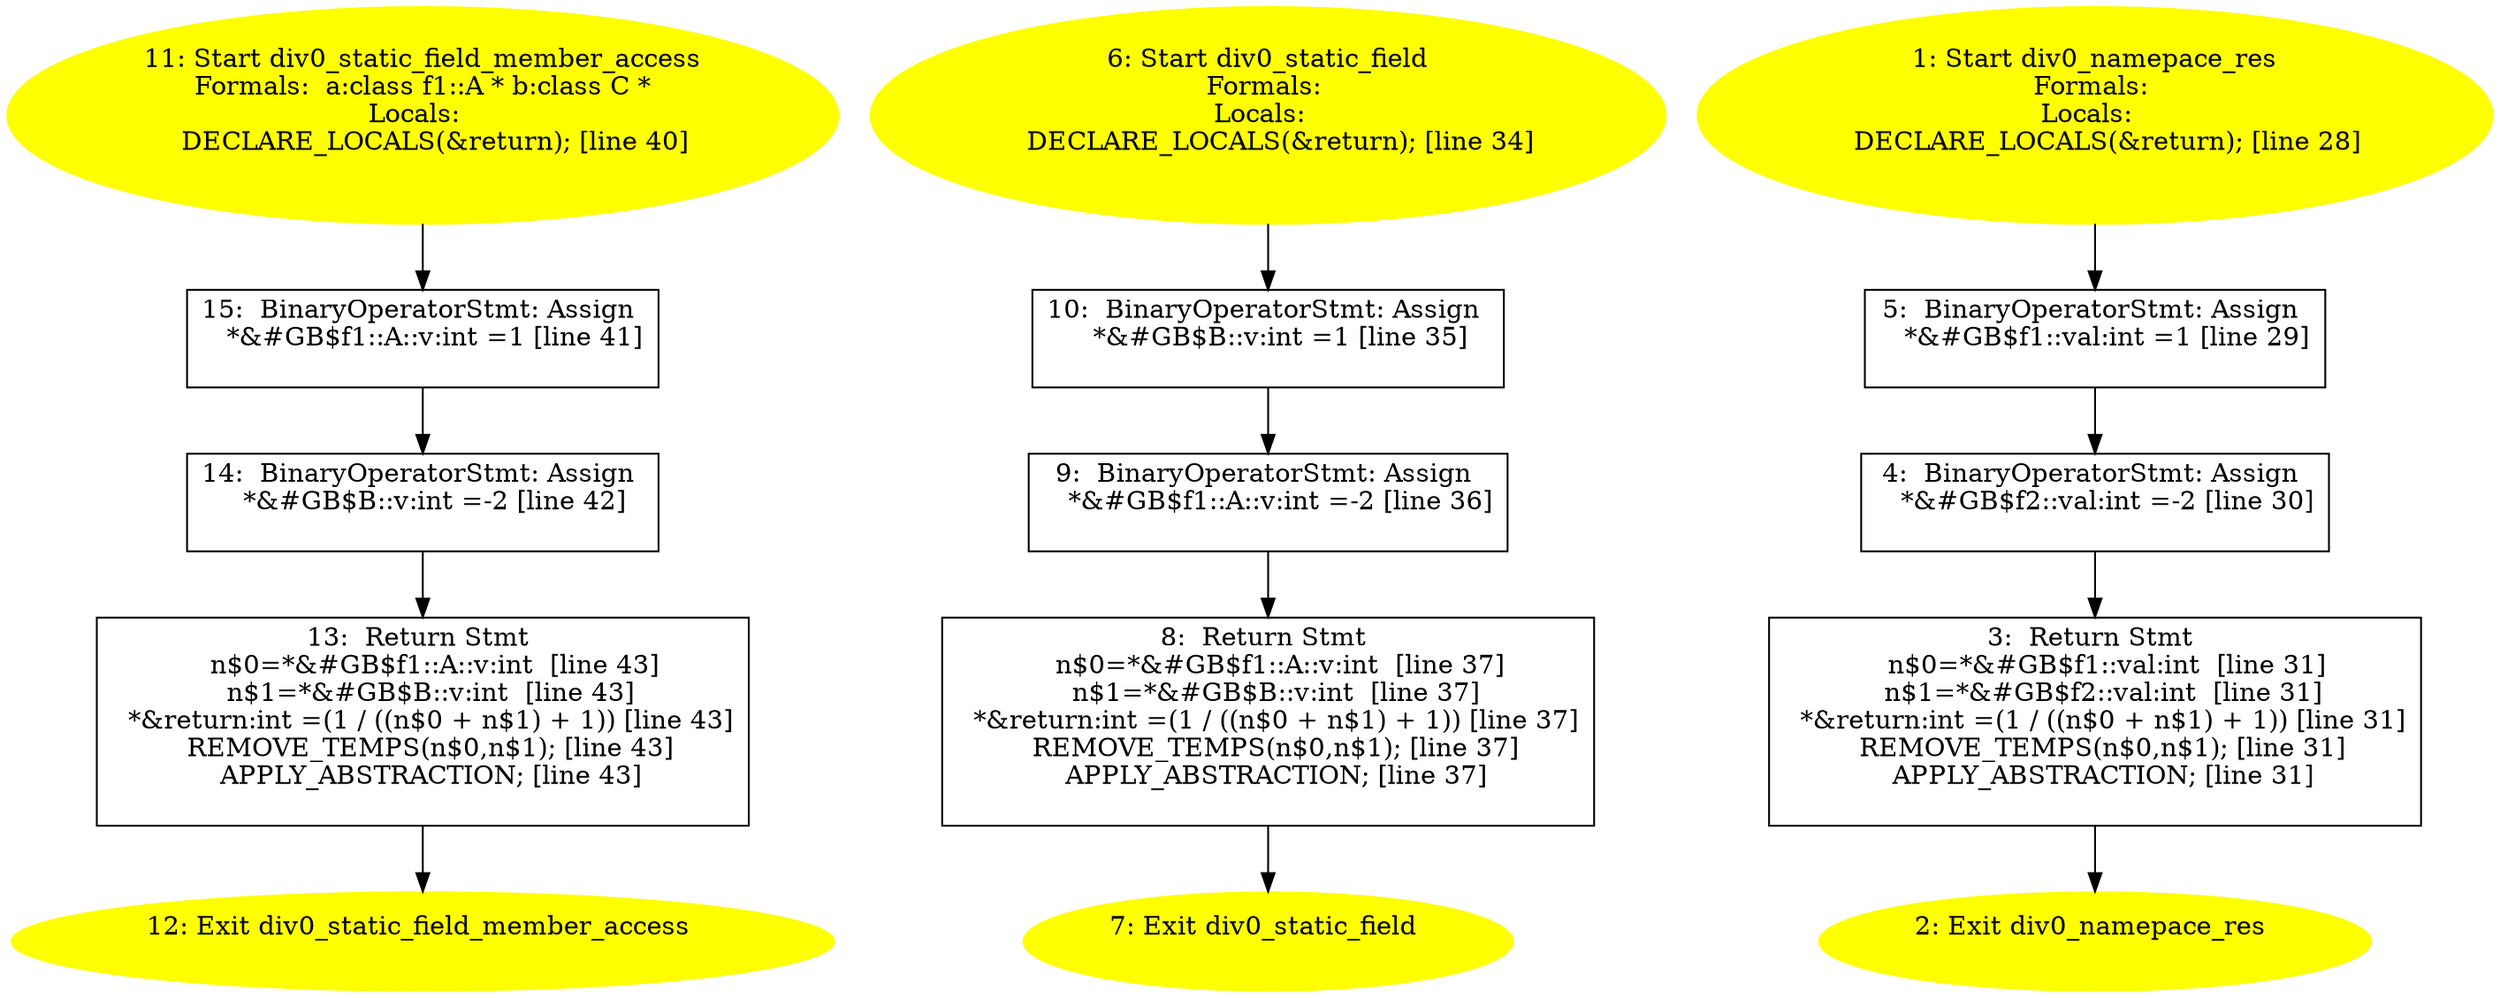 /* @generated */
digraph iCFG {
15 [label="15:  BinaryOperatorStmt: Assign \n   *&#GB$f1::A::v:int =1 [line 41]\n " shape="box"]
	

	 15 -> 14 ;
14 [label="14:  BinaryOperatorStmt: Assign \n   *&#GB$B::v:int =-2 [line 42]\n " shape="box"]
	

	 14 -> 13 ;
13 [label="13:  Return Stmt \n   n$0=*&#GB$f1::A::v:int  [line 43]\n  n$1=*&#GB$B::v:int  [line 43]\n  *&return:int =(1 / ((n$0 + n$1) + 1)) [line 43]\n  REMOVE_TEMPS(n$0,n$1); [line 43]\n  APPLY_ABSTRACTION; [line 43]\n " shape="box"]
	

	 13 -> 12 ;
12 [label="12: Exit div0_static_field_member_access \n  " color=yellow style=filled]
	

11 [label="11: Start div0_static_field_member_access\nFormals:  a:class f1::A * b:class C *\nLocals:  \n   DECLARE_LOCALS(&return); [line 40]\n " color=yellow style=filled]
	

	 11 -> 15 ;
10 [label="10:  BinaryOperatorStmt: Assign \n   *&#GB$B::v:int =1 [line 35]\n " shape="box"]
	

	 10 -> 9 ;
9 [label="9:  BinaryOperatorStmt: Assign \n   *&#GB$f1::A::v:int =-2 [line 36]\n " shape="box"]
	

	 9 -> 8 ;
8 [label="8:  Return Stmt \n   n$0=*&#GB$f1::A::v:int  [line 37]\n  n$1=*&#GB$B::v:int  [line 37]\n  *&return:int =(1 / ((n$0 + n$1) + 1)) [line 37]\n  REMOVE_TEMPS(n$0,n$1); [line 37]\n  APPLY_ABSTRACTION; [line 37]\n " shape="box"]
	

	 8 -> 7 ;
7 [label="7: Exit div0_static_field \n  " color=yellow style=filled]
	

6 [label="6: Start div0_static_field\nFormals: \nLocals:  \n   DECLARE_LOCALS(&return); [line 34]\n " color=yellow style=filled]
	

	 6 -> 10 ;
5 [label="5:  BinaryOperatorStmt: Assign \n   *&#GB$f1::val:int =1 [line 29]\n " shape="box"]
	

	 5 -> 4 ;
4 [label="4:  BinaryOperatorStmt: Assign \n   *&#GB$f2::val:int =-2 [line 30]\n " shape="box"]
	

	 4 -> 3 ;
3 [label="3:  Return Stmt \n   n$0=*&#GB$f1::val:int  [line 31]\n  n$1=*&#GB$f2::val:int  [line 31]\n  *&return:int =(1 / ((n$0 + n$1) + 1)) [line 31]\n  REMOVE_TEMPS(n$0,n$1); [line 31]\n  APPLY_ABSTRACTION; [line 31]\n " shape="box"]
	

	 3 -> 2 ;
2 [label="2: Exit div0_namepace_res \n  " color=yellow style=filled]
	

1 [label="1: Start div0_namepace_res\nFormals: \nLocals:  \n   DECLARE_LOCALS(&return); [line 28]\n " color=yellow style=filled]
	

	 1 -> 5 ;
}

